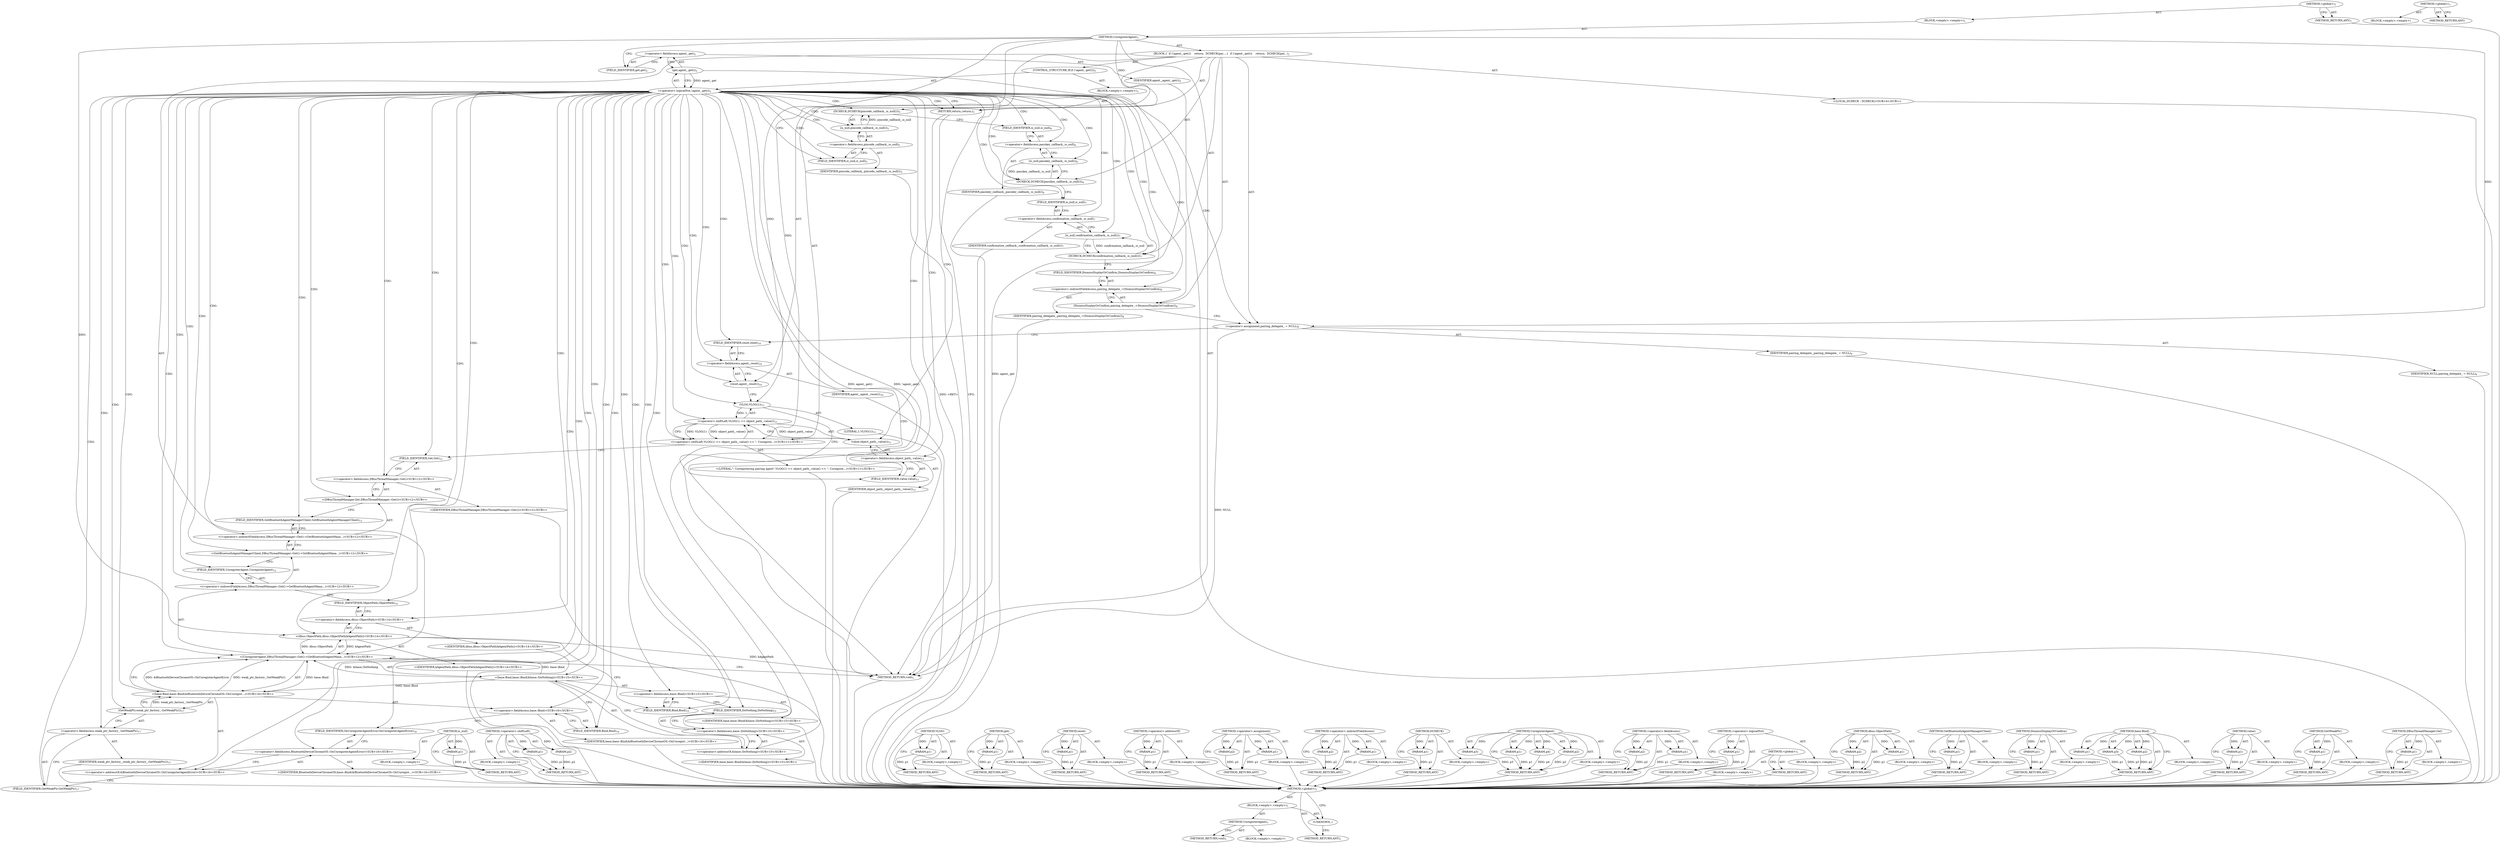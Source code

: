 digraph "&lt;global&gt;" {
vulnerable_194 [label=<(METHOD,GetWeakPtr)>];
vulnerable_195 [label=<(PARAM,p1)>];
vulnerable_196 [label=<(BLOCK,&lt;empty&gt;,&lt;empty&gt;)>];
vulnerable_197 [label=<(METHOD_RETURN,ANY)>];
vulnerable_175 [label=<(METHOD,DBusThreadManager.Get)>];
vulnerable_176 [label=<(PARAM,p1)>];
vulnerable_177 [label=<(BLOCK,&lt;empty&gt;,&lt;empty&gt;)>];
vulnerable_178 [label=<(METHOD_RETURN,ANY)>];
vulnerable_129 [label=<(METHOD,is_null)>];
vulnerable_130 [label=<(PARAM,p1)>];
vulnerable_131 [label=<(BLOCK,&lt;empty&gt;,&lt;empty&gt;)>];
vulnerable_132 [label=<(METHOD_RETURN,ANY)>];
vulnerable_151 [label=<(METHOD,&lt;operator&gt;.shiftLeft)>];
vulnerable_152 [label=<(PARAM,p1)>];
vulnerable_153 [label=<(PARAM,p2)>];
vulnerable_154 [label=<(BLOCK,&lt;empty&gt;,&lt;empty&gt;)>];
vulnerable_155 [label=<(METHOD_RETURN,ANY)>];
vulnerable_6 [label=<(METHOD,&lt;global&gt;)<SUB>1</SUB>>];
vulnerable_7 [label=<(BLOCK,&lt;empty&gt;,&lt;empty&gt;)<SUB>1</SUB>>];
vulnerable_8 [label=<(METHOD,UnregisterAgent)<SUB>1</SUB>>];
vulnerable_9 [label=<(BLOCK,{
  if (!agent_.get())
    return;
  DCHECK(pai...,{
  if (!agent_.get())
    return;
  DCHECK(pai...)<SUB>1</SUB>>];
vulnerable_10 [label=<(CONTROL_STRUCTURE,IF,if (!agent_.get()))<SUB>2</SUB>>];
vulnerable_11 [label=<(&lt;operator&gt;.logicalNot,!agent_.get())<SUB>2</SUB>>];
vulnerable_12 [label=<(get,agent_.get())<SUB>2</SUB>>];
vulnerable_13 [label=<(&lt;operator&gt;.fieldAccess,agent_.get)<SUB>2</SUB>>];
vulnerable_14 [label=<(IDENTIFIER,agent_,agent_.get())<SUB>2</SUB>>];
vulnerable_15 [label=<(FIELD_IDENTIFIER,get,get)<SUB>2</SUB>>];
vulnerable_16 [label=<(BLOCK,&lt;empty&gt;,&lt;empty&gt;)<SUB>3</SUB>>];
vulnerable_17 [label=<(RETURN,return;,return;)<SUB>3</SUB>>];
vulnerable_18 [label="<(LOCAL,DCHECK : DCHECK)<SUB>4</SUB>>"];
vulnerable_19 [label=<(DCHECK,DCHECK(pincode_callback_.is_null()))<SUB>5</SUB>>];
vulnerable_20 [label=<(is_null,pincode_callback_.is_null())<SUB>5</SUB>>];
vulnerable_21 [label=<(&lt;operator&gt;.fieldAccess,pincode_callback_.is_null)<SUB>5</SUB>>];
vulnerable_22 [label=<(IDENTIFIER,pincode_callback_,pincode_callback_.is_null())<SUB>5</SUB>>];
vulnerable_23 [label=<(FIELD_IDENTIFIER,is_null,is_null)<SUB>5</SUB>>];
vulnerable_24 [label=<(DCHECK,DCHECK(passkey_callback_.is_null()))<SUB>6</SUB>>];
vulnerable_25 [label=<(is_null,passkey_callback_.is_null())<SUB>6</SUB>>];
vulnerable_26 [label=<(&lt;operator&gt;.fieldAccess,passkey_callback_.is_null)<SUB>6</SUB>>];
vulnerable_27 [label=<(IDENTIFIER,passkey_callback_,passkey_callback_.is_null())<SUB>6</SUB>>];
vulnerable_28 [label=<(FIELD_IDENTIFIER,is_null,is_null)<SUB>6</SUB>>];
vulnerable_29 [label=<(DCHECK,DCHECK(confirmation_callback_.is_null()))<SUB>7</SUB>>];
vulnerable_30 [label=<(is_null,confirmation_callback_.is_null())<SUB>7</SUB>>];
vulnerable_31 [label=<(&lt;operator&gt;.fieldAccess,confirmation_callback_.is_null)<SUB>7</SUB>>];
vulnerable_32 [label=<(IDENTIFIER,confirmation_callback_,confirmation_callback_.is_null())<SUB>7</SUB>>];
vulnerable_33 [label=<(FIELD_IDENTIFIER,is_null,is_null)<SUB>7</SUB>>];
vulnerable_34 [label=<(DismissDisplayOrConfirm,pairing_delegate_-&gt;DismissDisplayOrConfirm())<SUB>8</SUB>>];
vulnerable_35 [label=<(&lt;operator&gt;.indirectFieldAccess,pairing_delegate_-&gt;DismissDisplayOrConfirm)<SUB>8</SUB>>];
vulnerable_36 [label=<(IDENTIFIER,pairing_delegate_,pairing_delegate_-&gt;DismissDisplayOrConfirm())<SUB>8</SUB>>];
vulnerable_37 [label=<(FIELD_IDENTIFIER,DismissDisplayOrConfirm,DismissDisplayOrConfirm)<SUB>8</SUB>>];
vulnerable_38 [label=<(&lt;operator&gt;.assignment,pairing_delegate_ = NULL)<SUB>9</SUB>>];
vulnerable_39 [label=<(IDENTIFIER,pairing_delegate_,pairing_delegate_ = NULL)<SUB>9</SUB>>];
vulnerable_40 [label=<(IDENTIFIER,NULL,pairing_delegate_ = NULL)<SUB>9</SUB>>];
vulnerable_41 [label=<(reset,agent_.reset())<SUB>10</SUB>>];
vulnerable_42 [label=<(&lt;operator&gt;.fieldAccess,agent_.reset)<SUB>10</SUB>>];
vulnerable_43 [label=<(IDENTIFIER,agent_,agent_.reset())<SUB>10</SUB>>];
vulnerable_44 [label=<(FIELD_IDENTIFIER,reset,reset)<SUB>10</SUB>>];
vulnerable_45 [label="<(&lt;operator&gt;.shiftLeft,VLOG(1) &lt;&lt; object_path_.value() &lt;&lt; &quot;: Unregiste...)<SUB>11</SUB>>"];
vulnerable_46 [label=<(&lt;operator&gt;.shiftLeft,VLOG(1) &lt;&lt; object_path_.value())<SUB>11</SUB>>];
vulnerable_47 [label=<(VLOG,VLOG(1))<SUB>11</SUB>>];
vulnerable_48 [label=<(LITERAL,1,VLOG(1))<SUB>11</SUB>>];
vulnerable_49 [label=<(value,object_path_.value())<SUB>11</SUB>>];
vulnerable_50 [label=<(&lt;operator&gt;.fieldAccess,object_path_.value)<SUB>11</SUB>>];
vulnerable_51 [label=<(IDENTIFIER,object_path_,object_path_.value())<SUB>11</SUB>>];
vulnerable_52 [label=<(FIELD_IDENTIFIER,value,value)<SUB>11</SUB>>];
vulnerable_53 [label="<(LITERAL,&quot;: Unregistering pairing agent&quot;,VLOG(1) &lt;&lt; object_path_.value() &lt;&lt; &quot;: Unregiste...)<SUB>11</SUB>>"];
vulnerable_54 [label="<(UnregisterAgent,DBusThreadManager::Get()-&gt;GetBluetoothAgentMana...)<SUB>12</SUB>>"];
vulnerable_55 [label="<(&lt;operator&gt;.indirectFieldAccess,DBusThreadManager::Get()-&gt;GetBluetoothAgentMana...)<SUB>12</SUB>>"];
vulnerable_56 [label="<(GetBluetoothAgentManagerClient,DBusThreadManager::Get()-&gt;GetBluetoothAgentMana...)<SUB>12</SUB>>"];
vulnerable_57 [label="<(&lt;operator&gt;.indirectFieldAccess,DBusThreadManager::Get()-&gt;GetBluetoothAgentMana...)<SUB>12</SUB>>"];
vulnerable_58 [label="<(DBusThreadManager.Get,DBusThreadManager::Get())<SUB>12</SUB>>"];
vulnerable_59 [label="<(&lt;operator&gt;.fieldAccess,DBusThreadManager::Get)<SUB>12</SUB>>"];
vulnerable_60 [label="<(IDENTIFIER,DBusThreadManager,DBusThreadManager::Get())<SUB>12</SUB>>"];
vulnerable_61 [label=<(FIELD_IDENTIFIER,Get,Get)<SUB>12</SUB>>];
vulnerable_62 [label=<(FIELD_IDENTIFIER,GetBluetoothAgentManagerClient,GetBluetoothAgentManagerClient)<SUB>12</SUB>>];
vulnerable_63 [label=<(FIELD_IDENTIFIER,UnregisterAgent,UnregisterAgent)<SUB>12</SUB>>];
vulnerable_64 [label="<(dbus.ObjectPath,dbus::ObjectPath(kAgentPath))<SUB>14</SUB>>"];
vulnerable_65 [label="<(&lt;operator&gt;.fieldAccess,dbus::ObjectPath)<SUB>14</SUB>>"];
vulnerable_66 [label="<(IDENTIFIER,dbus,dbus::ObjectPath(kAgentPath))<SUB>14</SUB>>"];
vulnerable_67 [label=<(FIELD_IDENTIFIER,ObjectPath,ObjectPath)<SUB>14</SUB>>];
vulnerable_68 [label="<(IDENTIFIER,kAgentPath,dbus::ObjectPath(kAgentPath))<SUB>14</SUB>>"];
vulnerable_69 [label="<(base.Bind,base::Bind(&amp;base::DoNothing))<SUB>15</SUB>>"];
vulnerable_70 [label="<(&lt;operator&gt;.fieldAccess,base::Bind)<SUB>15</SUB>>"];
vulnerable_71 [label="<(IDENTIFIER,base,base::Bind(&amp;base::DoNothing))<SUB>15</SUB>>"];
vulnerable_72 [label=<(FIELD_IDENTIFIER,Bind,Bind)<SUB>15</SUB>>];
vulnerable_73 [label="<(&lt;operator&gt;.addressOf,&amp;base::DoNothing)<SUB>15</SUB>>"];
vulnerable_74 [label="<(&lt;operator&gt;.fieldAccess,base::DoNothing)<SUB>15</SUB>>"];
vulnerable_75 [label="<(IDENTIFIER,base,base::Bind(&amp;base::DoNothing))<SUB>15</SUB>>"];
vulnerable_76 [label=<(FIELD_IDENTIFIER,DoNothing,DoNothing)<SUB>15</SUB>>];
vulnerable_77 [label="<(base.Bind,base::Bind(&amp;BluetoothDeviceChromeOS::OnUnregist...)<SUB>16</SUB>>"];
vulnerable_78 [label="<(&lt;operator&gt;.fieldAccess,base::Bind)<SUB>16</SUB>>"];
vulnerable_79 [label="<(IDENTIFIER,base,base::Bind(&amp;BluetoothDeviceChromeOS::OnUnregist...)<SUB>16</SUB>>"];
vulnerable_80 [label=<(FIELD_IDENTIFIER,Bind,Bind)<SUB>16</SUB>>];
vulnerable_81 [label="<(&lt;operator&gt;.addressOf,&amp;BluetoothDeviceChromeOS::OnUnregisterAgentError)<SUB>16</SUB>>"];
vulnerable_82 [label="<(&lt;operator&gt;.fieldAccess,BluetoothDeviceChromeOS::OnUnregisterAgentError)<SUB>16</SUB>>"];
vulnerable_83 [label="<(IDENTIFIER,BluetoothDeviceChromeOS,base::Bind(&amp;BluetoothDeviceChromeOS::OnUnregist...)<SUB>16</SUB>>"];
vulnerable_84 [label=<(FIELD_IDENTIFIER,OnUnregisterAgentError,OnUnregisterAgentError)<SUB>16</SUB>>];
vulnerable_85 [label=<(GetWeakPtr,weak_ptr_factory_.GetWeakPtr())<SUB>17</SUB>>];
vulnerable_86 [label=<(&lt;operator&gt;.fieldAccess,weak_ptr_factory_.GetWeakPtr)<SUB>17</SUB>>];
vulnerable_87 [label=<(IDENTIFIER,weak_ptr_factory_,weak_ptr_factory_.GetWeakPtr())<SUB>17</SUB>>];
vulnerable_88 [label=<(FIELD_IDENTIFIER,GetWeakPtr,GetWeakPtr)<SUB>17</SUB>>];
vulnerable_89 [label=<(METHOD_RETURN,void)<SUB>1</SUB>>];
vulnerable_91 [label=<(METHOD_RETURN,ANY)<SUB>1</SUB>>];
vulnerable_156 [label=<(METHOD,VLOG)>];
vulnerable_157 [label=<(PARAM,p1)>];
vulnerable_158 [label=<(BLOCK,&lt;empty&gt;,&lt;empty&gt;)>];
vulnerable_159 [label=<(METHOD_RETURN,ANY)>];
vulnerable_116 [label=<(METHOD,get)>];
vulnerable_117 [label=<(PARAM,p1)>];
vulnerable_118 [label=<(BLOCK,&lt;empty&gt;,&lt;empty&gt;)>];
vulnerable_119 [label=<(METHOD_RETURN,ANY)>];
vulnerable_147 [label=<(METHOD,reset)>];
vulnerable_148 [label=<(PARAM,p1)>];
vulnerable_149 [label=<(BLOCK,&lt;empty&gt;,&lt;empty&gt;)>];
vulnerable_150 [label=<(METHOD_RETURN,ANY)>];
vulnerable_190 [label=<(METHOD,&lt;operator&gt;.addressOf)>];
vulnerable_191 [label=<(PARAM,p1)>];
vulnerable_192 [label=<(BLOCK,&lt;empty&gt;,&lt;empty&gt;)>];
vulnerable_193 [label=<(METHOD_RETURN,ANY)>];
vulnerable_142 [label=<(METHOD,&lt;operator&gt;.assignment)>];
vulnerable_143 [label=<(PARAM,p1)>];
vulnerable_144 [label=<(PARAM,p2)>];
vulnerable_145 [label=<(BLOCK,&lt;empty&gt;,&lt;empty&gt;)>];
vulnerable_146 [label=<(METHOD_RETURN,ANY)>];
vulnerable_137 [label=<(METHOD,&lt;operator&gt;.indirectFieldAccess)>];
vulnerable_138 [label=<(PARAM,p1)>];
vulnerable_139 [label=<(PARAM,p2)>];
vulnerable_140 [label=<(BLOCK,&lt;empty&gt;,&lt;empty&gt;)>];
vulnerable_141 [label=<(METHOD_RETURN,ANY)>];
vulnerable_125 [label=<(METHOD,DCHECK)>];
vulnerable_126 [label=<(PARAM,p1)>];
vulnerable_127 [label=<(BLOCK,&lt;empty&gt;,&lt;empty&gt;)>];
vulnerable_128 [label=<(METHOD_RETURN,ANY)>];
vulnerable_164 [label=<(METHOD,UnregisterAgent)>];
vulnerable_165 [label=<(PARAM,p1)>];
vulnerable_166 [label=<(PARAM,p2)>];
vulnerable_167 [label=<(PARAM,p3)>];
vulnerable_168 [label=<(PARAM,p4)>];
vulnerable_169 [label=<(BLOCK,&lt;empty&gt;,&lt;empty&gt;)>];
vulnerable_170 [label=<(METHOD_RETURN,ANY)>];
vulnerable_120 [label=<(METHOD,&lt;operator&gt;.fieldAccess)>];
vulnerable_121 [label=<(PARAM,p1)>];
vulnerable_122 [label=<(PARAM,p2)>];
vulnerable_123 [label=<(BLOCK,&lt;empty&gt;,&lt;empty&gt;)>];
vulnerable_124 [label=<(METHOD_RETURN,ANY)>];
vulnerable_112 [label=<(METHOD,&lt;operator&gt;.logicalNot)>];
vulnerable_113 [label=<(PARAM,p1)>];
vulnerable_114 [label=<(BLOCK,&lt;empty&gt;,&lt;empty&gt;)>];
vulnerable_115 [label=<(METHOD_RETURN,ANY)>];
vulnerable_106 [label=<(METHOD,&lt;global&gt;)<SUB>1</SUB>>];
vulnerable_107 [label=<(BLOCK,&lt;empty&gt;,&lt;empty&gt;)>];
vulnerable_108 [label=<(METHOD_RETURN,ANY)>];
vulnerable_179 [label=<(METHOD,dbus.ObjectPath)>];
vulnerable_180 [label=<(PARAM,p1)>];
vulnerable_181 [label=<(PARAM,p2)>];
vulnerable_182 [label=<(BLOCK,&lt;empty&gt;,&lt;empty&gt;)>];
vulnerable_183 [label=<(METHOD_RETURN,ANY)>];
vulnerable_171 [label=<(METHOD,GetBluetoothAgentManagerClient)>];
vulnerable_172 [label=<(PARAM,p1)>];
vulnerable_173 [label=<(BLOCK,&lt;empty&gt;,&lt;empty&gt;)>];
vulnerable_174 [label=<(METHOD_RETURN,ANY)>];
vulnerable_133 [label=<(METHOD,DismissDisplayOrConfirm)>];
vulnerable_134 [label=<(PARAM,p1)>];
vulnerable_135 [label=<(BLOCK,&lt;empty&gt;,&lt;empty&gt;)>];
vulnerable_136 [label=<(METHOD_RETURN,ANY)>];
vulnerable_184 [label=<(METHOD,base.Bind)>];
vulnerable_185 [label=<(PARAM,p1)>];
vulnerable_186 [label=<(PARAM,p2)>];
vulnerable_187 [label=<(PARAM,p3)>];
vulnerable_188 [label=<(BLOCK,&lt;empty&gt;,&lt;empty&gt;)>];
vulnerable_189 [label=<(METHOD_RETURN,ANY)>];
vulnerable_160 [label=<(METHOD,value)>];
vulnerable_161 [label=<(PARAM,p1)>];
vulnerable_162 [label=<(BLOCK,&lt;empty&gt;,&lt;empty&gt;)>];
vulnerable_163 [label=<(METHOD_RETURN,ANY)>];
fixed_6 [label=<(METHOD,&lt;global&gt;)<SUB>1</SUB>>];
fixed_7 [label=<(BLOCK,&lt;empty&gt;,&lt;empty&gt;)<SUB>1</SUB>>];
fixed_8 [label=<(METHOD,UnregisterAgent)<SUB>1</SUB>>];
fixed_9 [label=<(BLOCK,&lt;empty&gt;,&lt;empty&gt;)>];
fixed_10 [label=<(METHOD_RETURN,void)<SUB>1</SUB>>];
fixed_12 [label=<(UNKNOWN,,)>];
fixed_13 [label=<(METHOD_RETURN,ANY)<SUB>1</SUB>>];
fixed_20 [label=<(METHOD,&lt;global&gt;)<SUB>1</SUB>>];
fixed_21 [label=<(BLOCK,&lt;empty&gt;,&lt;empty&gt;)>];
fixed_22 [label=<(METHOD_RETURN,ANY)>];
vulnerable_194 -> vulnerable_195  [key=0, label="AST: "];
vulnerable_194 -> vulnerable_195  [key=1, label="DDG: "];
vulnerable_194 -> vulnerable_196  [key=0, label="AST: "];
vulnerable_194 -> vulnerable_197  [key=0, label="AST: "];
vulnerable_194 -> vulnerable_197  [key=1, label="CFG: "];
vulnerable_195 -> vulnerable_197  [key=0, label="DDG: p1"];
vulnerable_196 -> fixed_6  [key=0];
vulnerable_197 -> fixed_6  [key=0];
vulnerable_175 -> vulnerable_176  [key=0, label="AST: "];
vulnerable_175 -> vulnerable_176  [key=1, label="DDG: "];
vulnerable_175 -> vulnerable_177  [key=0, label="AST: "];
vulnerable_175 -> vulnerable_178  [key=0, label="AST: "];
vulnerable_175 -> vulnerable_178  [key=1, label="CFG: "];
vulnerable_176 -> vulnerable_178  [key=0, label="DDG: p1"];
vulnerable_177 -> fixed_6  [key=0];
vulnerable_178 -> fixed_6  [key=0];
vulnerable_129 -> vulnerable_130  [key=0, label="AST: "];
vulnerable_129 -> vulnerable_130  [key=1, label="DDG: "];
vulnerable_129 -> vulnerable_131  [key=0, label="AST: "];
vulnerable_129 -> vulnerable_132  [key=0, label="AST: "];
vulnerable_129 -> vulnerable_132  [key=1, label="CFG: "];
vulnerable_130 -> vulnerable_132  [key=0, label="DDG: p1"];
vulnerable_131 -> fixed_6  [key=0];
vulnerable_132 -> fixed_6  [key=0];
vulnerable_151 -> vulnerable_152  [key=0, label="AST: "];
vulnerable_151 -> vulnerable_152  [key=1, label="DDG: "];
vulnerable_151 -> vulnerable_154  [key=0, label="AST: "];
vulnerable_151 -> vulnerable_153  [key=0, label="AST: "];
vulnerable_151 -> vulnerable_153  [key=1, label="DDG: "];
vulnerable_151 -> vulnerable_155  [key=0, label="AST: "];
vulnerable_151 -> vulnerable_155  [key=1, label="CFG: "];
vulnerable_152 -> vulnerable_155  [key=0, label="DDG: p1"];
vulnerable_153 -> vulnerable_155  [key=0, label="DDG: p2"];
vulnerable_154 -> fixed_6  [key=0];
vulnerable_155 -> fixed_6  [key=0];
vulnerable_6 -> vulnerable_7  [key=0, label="AST: "];
vulnerable_6 -> vulnerable_91  [key=0, label="AST: "];
vulnerable_6 -> vulnerable_91  [key=1, label="CFG: "];
vulnerable_7 -> vulnerable_8  [key=0, label="AST: "];
vulnerable_8 -> vulnerable_9  [key=0, label="AST: "];
vulnerable_8 -> vulnerable_89  [key=0, label="AST: "];
vulnerable_8 -> vulnerable_15  [key=0, label="CFG: "];
vulnerable_8 -> vulnerable_38  [key=0, label="DDG: "];
vulnerable_8 -> vulnerable_45  [key=0, label="DDG: "];
vulnerable_8 -> vulnerable_17  [key=0, label="DDG: "];
vulnerable_8 -> vulnerable_64  [key=0, label="DDG: "];
vulnerable_8 -> vulnerable_47  [key=0, label="DDG: "];
vulnerable_9 -> vulnerable_10  [key=0, label="AST: "];
vulnerable_9 -> vulnerable_18  [key=0, label="AST: "];
vulnerable_9 -> vulnerable_19  [key=0, label="AST: "];
vulnerable_9 -> vulnerable_24  [key=0, label="AST: "];
vulnerable_9 -> vulnerable_29  [key=0, label="AST: "];
vulnerable_9 -> vulnerable_34  [key=0, label="AST: "];
vulnerable_9 -> vulnerable_38  [key=0, label="AST: "];
vulnerable_9 -> vulnerable_41  [key=0, label="AST: "];
vulnerable_9 -> vulnerable_45  [key=0, label="AST: "];
vulnerable_9 -> vulnerable_54  [key=0, label="AST: "];
vulnerable_10 -> vulnerable_11  [key=0, label="AST: "];
vulnerable_10 -> vulnerable_16  [key=0, label="AST: "];
vulnerable_11 -> vulnerable_12  [key=0, label="AST: "];
vulnerable_11 -> vulnerable_17  [key=0, label="CFG: "];
vulnerable_11 -> vulnerable_17  [key=1, label="CDG: "];
vulnerable_11 -> vulnerable_23  [key=0, label="CFG: "];
vulnerable_11 -> vulnerable_23  [key=1, label="CDG: "];
vulnerable_11 -> vulnerable_89  [key=0, label="DDG: agent_.get()"];
vulnerable_11 -> vulnerable_89  [key=1, label="DDG: !agent_.get()"];
vulnerable_11 -> vulnerable_47  [key=0, label="CDG: "];
vulnerable_11 -> vulnerable_30  [key=0, label="CDG: "];
vulnerable_11 -> vulnerable_34  [key=0, label="CDG: "];
vulnerable_11 -> vulnerable_21  [key=0, label="CDG: "];
vulnerable_11 -> vulnerable_49  [key=0, label="CDG: "];
vulnerable_11 -> vulnerable_73  [key=0, label="CDG: "];
vulnerable_11 -> vulnerable_26  [key=0, label="CDG: "];
vulnerable_11 -> vulnerable_77  [key=0, label="CDG: "];
vulnerable_11 -> vulnerable_64  [key=0, label="CDG: "];
vulnerable_11 -> vulnerable_42  [key=0, label="CDG: "];
vulnerable_11 -> vulnerable_57  [key=0, label="CDG: "];
vulnerable_11 -> vulnerable_19  [key=0, label="CDG: "];
vulnerable_11 -> vulnerable_28  [key=0, label="CDG: "];
vulnerable_11 -> vulnerable_52  [key=0, label="CDG: "];
vulnerable_11 -> vulnerable_37  [key=0, label="CDG: "];
vulnerable_11 -> vulnerable_46  [key=0, label="CDG: "];
vulnerable_11 -> vulnerable_81  [key=0, label="CDG: "];
vulnerable_11 -> vulnerable_84  [key=0, label="CDG: "];
vulnerable_11 -> vulnerable_20  [key=0, label="CDG: "];
vulnerable_11 -> vulnerable_85  [key=0, label="CDG: "];
vulnerable_11 -> vulnerable_38  [key=0, label="CDG: "];
vulnerable_11 -> vulnerable_25  [key=0, label="CDG: "];
vulnerable_11 -> vulnerable_72  [key=0, label="CDG: "];
vulnerable_11 -> vulnerable_56  [key=0, label="CDG: "];
vulnerable_11 -> vulnerable_69  [key=0, label="CDG: "];
vulnerable_11 -> vulnerable_67  [key=0, label="CDG: "];
vulnerable_11 -> vulnerable_74  [key=0, label="CDG: "];
vulnerable_11 -> vulnerable_45  [key=0, label="CDG: "];
vulnerable_11 -> vulnerable_29  [key=0, label="CDG: "];
vulnerable_11 -> vulnerable_76  [key=0, label="CDG: "];
vulnerable_11 -> vulnerable_65  [key=0, label="CDG: "];
vulnerable_11 -> vulnerable_50  [key=0, label="CDG: "];
vulnerable_11 -> vulnerable_59  [key=0, label="CDG: "];
vulnerable_11 -> vulnerable_44  [key=0, label="CDG: "];
vulnerable_11 -> vulnerable_35  [key=0, label="CDG: "];
vulnerable_11 -> vulnerable_82  [key=0, label="CDG: "];
vulnerable_11 -> vulnerable_54  [key=0, label="CDG: "];
vulnerable_11 -> vulnerable_24  [key=0, label="CDG: "];
vulnerable_11 -> vulnerable_80  [key=0, label="CDG: "];
vulnerable_11 -> vulnerable_58  [key=0, label="CDG: "];
vulnerable_11 -> vulnerable_33  [key=0, label="CDG: "];
vulnerable_11 -> vulnerable_61  [key=0, label="CDG: "];
vulnerable_11 -> vulnerable_88  [key=0, label="CDG: "];
vulnerable_11 -> vulnerable_41  [key=0, label="CDG: "];
vulnerable_11 -> vulnerable_70  [key=0, label="CDG: "];
vulnerable_11 -> vulnerable_63  [key=0, label="CDG: "];
vulnerable_11 -> vulnerable_55  [key=0, label="CDG: "];
vulnerable_11 -> vulnerable_78  [key=0, label="CDG: "];
vulnerable_11 -> vulnerable_62  [key=0, label="CDG: "];
vulnerable_11 -> vulnerable_31  [key=0, label="CDG: "];
vulnerable_11 -> vulnerable_86  [key=0, label="CDG: "];
vulnerable_12 -> vulnerable_13  [key=0, label="AST: "];
vulnerable_12 -> vulnerable_11  [key=0, label="CFG: "];
vulnerable_12 -> vulnerable_11  [key=1, label="DDG: agent_.get"];
vulnerable_12 -> vulnerable_89  [key=0, label="DDG: agent_.get"];
vulnerable_13 -> vulnerable_14  [key=0, label="AST: "];
vulnerable_13 -> vulnerable_15  [key=0, label="AST: "];
vulnerable_13 -> vulnerable_12  [key=0, label="CFG: "];
vulnerable_14 -> fixed_6  [key=0];
vulnerable_15 -> vulnerable_13  [key=0, label="CFG: "];
vulnerable_16 -> vulnerable_17  [key=0, label="AST: "];
vulnerable_17 -> vulnerable_89  [key=0, label="CFG: "];
vulnerable_17 -> vulnerable_89  [key=1, label="DDG: &lt;RET&gt;"];
vulnerable_18 -> fixed_6  [key=0];
vulnerable_19 -> vulnerable_20  [key=0, label="AST: "];
vulnerable_19 -> vulnerable_28  [key=0, label="CFG: "];
vulnerable_20 -> vulnerable_21  [key=0, label="AST: "];
vulnerable_20 -> vulnerable_19  [key=0, label="CFG: "];
vulnerable_20 -> vulnerable_19  [key=1, label="DDG: pincode_callback_.is_null"];
vulnerable_21 -> vulnerable_22  [key=0, label="AST: "];
vulnerable_21 -> vulnerable_23  [key=0, label="AST: "];
vulnerable_21 -> vulnerable_20  [key=0, label="CFG: "];
vulnerable_22 -> fixed_6  [key=0];
vulnerable_23 -> vulnerable_21  [key=0, label="CFG: "];
vulnerable_24 -> vulnerable_25  [key=0, label="AST: "];
vulnerable_24 -> vulnerable_33  [key=0, label="CFG: "];
vulnerable_25 -> vulnerable_26  [key=0, label="AST: "];
vulnerable_25 -> vulnerable_24  [key=0, label="CFG: "];
vulnerable_25 -> vulnerable_24  [key=1, label="DDG: passkey_callback_.is_null"];
vulnerable_26 -> vulnerable_27  [key=0, label="AST: "];
vulnerable_26 -> vulnerable_28  [key=0, label="AST: "];
vulnerable_26 -> vulnerable_25  [key=0, label="CFG: "];
vulnerable_27 -> fixed_6  [key=0];
vulnerable_28 -> vulnerable_26  [key=0, label="CFG: "];
vulnerable_29 -> vulnerable_30  [key=0, label="AST: "];
vulnerable_29 -> vulnerable_37  [key=0, label="CFG: "];
vulnerable_30 -> vulnerable_31  [key=0, label="AST: "];
vulnerable_30 -> vulnerable_29  [key=0, label="CFG: "];
vulnerable_30 -> vulnerable_29  [key=1, label="DDG: confirmation_callback_.is_null"];
vulnerable_31 -> vulnerable_32  [key=0, label="AST: "];
vulnerable_31 -> vulnerable_33  [key=0, label="AST: "];
vulnerable_31 -> vulnerable_30  [key=0, label="CFG: "];
vulnerable_32 -> fixed_6  [key=0];
vulnerable_33 -> vulnerable_31  [key=0, label="CFG: "];
vulnerable_34 -> vulnerable_35  [key=0, label="AST: "];
vulnerable_34 -> vulnerable_38  [key=0, label="CFG: "];
vulnerable_35 -> vulnerable_36  [key=0, label="AST: "];
vulnerable_35 -> vulnerable_37  [key=0, label="AST: "];
vulnerable_35 -> vulnerable_34  [key=0, label="CFG: "];
vulnerable_36 -> fixed_6  [key=0];
vulnerable_37 -> vulnerable_35  [key=0, label="CFG: "];
vulnerable_38 -> vulnerable_39  [key=0, label="AST: "];
vulnerable_38 -> vulnerable_40  [key=0, label="AST: "];
vulnerable_38 -> vulnerable_44  [key=0, label="CFG: "];
vulnerable_38 -> vulnerable_89  [key=0, label="DDG: NULL"];
vulnerable_39 -> fixed_6  [key=0];
vulnerable_40 -> fixed_6  [key=0];
vulnerable_41 -> vulnerable_42  [key=0, label="AST: "];
vulnerable_41 -> vulnerable_47  [key=0, label="CFG: "];
vulnerable_42 -> vulnerable_43  [key=0, label="AST: "];
vulnerable_42 -> vulnerable_44  [key=0, label="AST: "];
vulnerable_42 -> vulnerable_41  [key=0, label="CFG: "];
vulnerable_43 -> fixed_6  [key=0];
vulnerable_44 -> vulnerable_42  [key=0, label="CFG: "];
vulnerable_45 -> vulnerable_46  [key=0, label="AST: "];
vulnerable_45 -> vulnerable_53  [key=0, label="AST: "];
vulnerable_45 -> vulnerable_61  [key=0, label="CFG: "];
vulnerable_46 -> vulnerable_47  [key=0, label="AST: "];
vulnerable_46 -> vulnerable_49  [key=0, label="AST: "];
vulnerable_46 -> vulnerable_45  [key=0, label="CFG: "];
vulnerable_46 -> vulnerable_45  [key=1, label="DDG: VLOG(1)"];
vulnerable_46 -> vulnerable_45  [key=2, label="DDG: object_path_.value()"];
vulnerable_47 -> vulnerable_48  [key=0, label="AST: "];
vulnerable_47 -> vulnerable_52  [key=0, label="CFG: "];
vulnerable_47 -> vulnerable_46  [key=0, label="DDG: 1"];
vulnerable_48 -> fixed_6  [key=0];
vulnerable_49 -> vulnerable_50  [key=0, label="AST: "];
vulnerable_49 -> vulnerable_46  [key=0, label="CFG: "];
vulnerable_49 -> vulnerable_46  [key=1, label="DDG: object_path_.value"];
vulnerable_50 -> vulnerable_51  [key=0, label="AST: "];
vulnerable_50 -> vulnerable_52  [key=0, label="AST: "];
vulnerable_50 -> vulnerable_49  [key=0, label="CFG: "];
vulnerable_51 -> fixed_6  [key=0];
vulnerable_52 -> vulnerable_50  [key=0, label="CFG: "];
vulnerable_53 -> fixed_6  [key=0];
vulnerable_54 -> vulnerable_55  [key=0, label="AST: "];
vulnerable_54 -> vulnerable_64  [key=0, label="AST: "];
vulnerable_54 -> vulnerable_69  [key=0, label="AST: "];
vulnerable_54 -> vulnerable_77  [key=0, label="AST: "];
vulnerable_54 -> vulnerable_89  [key=0, label="CFG: "];
vulnerable_55 -> vulnerable_56  [key=0, label="AST: "];
vulnerable_55 -> vulnerable_63  [key=0, label="AST: "];
vulnerable_55 -> vulnerable_67  [key=0, label="CFG: "];
vulnerable_56 -> vulnerable_57  [key=0, label="AST: "];
vulnerable_56 -> vulnerable_63  [key=0, label="CFG: "];
vulnerable_57 -> vulnerable_58  [key=0, label="AST: "];
vulnerable_57 -> vulnerable_62  [key=0, label="AST: "];
vulnerable_57 -> vulnerable_56  [key=0, label="CFG: "];
vulnerable_58 -> vulnerable_59  [key=0, label="AST: "];
vulnerable_58 -> vulnerable_62  [key=0, label="CFG: "];
vulnerable_59 -> vulnerable_60  [key=0, label="AST: "];
vulnerable_59 -> vulnerable_61  [key=0, label="AST: "];
vulnerable_59 -> vulnerable_58  [key=0, label="CFG: "];
vulnerable_60 -> fixed_6  [key=0];
vulnerable_61 -> vulnerable_59  [key=0, label="CFG: "];
vulnerable_62 -> vulnerable_57  [key=0, label="CFG: "];
vulnerable_63 -> vulnerable_55  [key=0, label="CFG: "];
vulnerable_64 -> vulnerable_65  [key=0, label="AST: "];
vulnerable_64 -> vulnerable_68  [key=0, label="AST: "];
vulnerable_64 -> vulnerable_72  [key=0, label="CFG: "];
vulnerable_64 -> vulnerable_89  [key=0, label="DDG: kAgentPath"];
vulnerable_64 -> vulnerable_54  [key=0, label="DDG: dbus::ObjectPath"];
vulnerable_64 -> vulnerable_54  [key=1, label="DDG: kAgentPath"];
vulnerable_65 -> vulnerable_66  [key=0, label="AST: "];
vulnerable_65 -> vulnerable_67  [key=0, label="AST: "];
vulnerable_65 -> vulnerable_64  [key=0, label="CFG: "];
vulnerable_66 -> fixed_6  [key=0];
vulnerable_67 -> vulnerable_65  [key=0, label="CFG: "];
vulnerable_68 -> fixed_6  [key=0];
vulnerable_69 -> vulnerable_70  [key=0, label="AST: "];
vulnerable_69 -> vulnerable_73  [key=0, label="AST: "];
vulnerable_69 -> vulnerable_80  [key=0, label="CFG: "];
vulnerable_69 -> vulnerable_54  [key=0, label="DDG: base::Bind"];
vulnerable_69 -> vulnerable_54  [key=1, label="DDG: &amp;base::DoNothing"];
vulnerable_69 -> vulnerable_77  [key=0, label="DDG: base::Bind"];
vulnerable_70 -> vulnerable_71  [key=0, label="AST: "];
vulnerable_70 -> vulnerable_72  [key=0, label="AST: "];
vulnerable_70 -> vulnerable_76  [key=0, label="CFG: "];
vulnerable_71 -> fixed_6  [key=0];
vulnerable_72 -> vulnerable_70  [key=0, label="CFG: "];
vulnerable_73 -> vulnerable_74  [key=0, label="AST: "];
vulnerable_73 -> vulnerable_69  [key=0, label="CFG: "];
vulnerable_74 -> vulnerable_75  [key=0, label="AST: "];
vulnerable_74 -> vulnerable_76  [key=0, label="AST: "];
vulnerable_74 -> vulnerable_73  [key=0, label="CFG: "];
vulnerable_75 -> fixed_6  [key=0];
vulnerable_76 -> vulnerable_74  [key=0, label="CFG: "];
vulnerable_77 -> vulnerable_78  [key=0, label="AST: "];
vulnerable_77 -> vulnerable_81  [key=0, label="AST: "];
vulnerable_77 -> vulnerable_85  [key=0, label="AST: "];
vulnerable_77 -> vulnerable_54  [key=0, label="CFG: "];
vulnerable_77 -> vulnerable_54  [key=1, label="DDG: base::Bind"];
vulnerable_77 -> vulnerable_54  [key=2, label="DDG: &amp;BluetoothDeviceChromeOS::OnUnregisterAgentError"];
vulnerable_77 -> vulnerable_54  [key=3, label="DDG: weak_ptr_factory_.GetWeakPtr()"];
vulnerable_78 -> vulnerable_79  [key=0, label="AST: "];
vulnerable_78 -> vulnerable_80  [key=0, label="AST: "];
vulnerable_78 -> vulnerable_84  [key=0, label="CFG: "];
vulnerable_79 -> fixed_6  [key=0];
vulnerable_80 -> vulnerable_78  [key=0, label="CFG: "];
vulnerable_81 -> vulnerable_82  [key=0, label="AST: "];
vulnerable_81 -> vulnerable_88  [key=0, label="CFG: "];
vulnerable_82 -> vulnerable_83  [key=0, label="AST: "];
vulnerable_82 -> vulnerable_84  [key=0, label="AST: "];
vulnerable_82 -> vulnerable_81  [key=0, label="CFG: "];
vulnerable_83 -> fixed_6  [key=0];
vulnerable_84 -> vulnerable_82  [key=0, label="CFG: "];
vulnerable_85 -> vulnerable_86  [key=0, label="AST: "];
vulnerable_85 -> vulnerable_77  [key=0, label="CFG: "];
vulnerable_85 -> vulnerable_77  [key=1, label="DDG: weak_ptr_factory_.GetWeakPtr"];
vulnerable_86 -> vulnerable_87  [key=0, label="AST: "];
vulnerable_86 -> vulnerable_88  [key=0, label="AST: "];
vulnerable_86 -> vulnerable_85  [key=0, label="CFG: "];
vulnerable_87 -> fixed_6  [key=0];
vulnerable_88 -> vulnerable_86  [key=0, label="CFG: "];
vulnerable_89 -> fixed_6  [key=0];
vulnerable_91 -> fixed_6  [key=0];
vulnerable_156 -> vulnerable_157  [key=0, label="AST: "];
vulnerable_156 -> vulnerable_157  [key=1, label="DDG: "];
vulnerable_156 -> vulnerable_158  [key=0, label="AST: "];
vulnerable_156 -> vulnerable_159  [key=0, label="AST: "];
vulnerable_156 -> vulnerable_159  [key=1, label="CFG: "];
vulnerable_157 -> vulnerable_159  [key=0, label="DDG: p1"];
vulnerable_158 -> fixed_6  [key=0];
vulnerable_159 -> fixed_6  [key=0];
vulnerable_116 -> vulnerable_117  [key=0, label="AST: "];
vulnerable_116 -> vulnerable_117  [key=1, label="DDG: "];
vulnerable_116 -> vulnerable_118  [key=0, label="AST: "];
vulnerable_116 -> vulnerable_119  [key=0, label="AST: "];
vulnerable_116 -> vulnerable_119  [key=1, label="CFG: "];
vulnerable_117 -> vulnerable_119  [key=0, label="DDG: p1"];
vulnerable_118 -> fixed_6  [key=0];
vulnerable_119 -> fixed_6  [key=0];
vulnerable_147 -> vulnerable_148  [key=0, label="AST: "];
vulnerable_147 -> vulnerable_148  [key=1, label="DDG: "];
vulnerable_147 -> vulnerable_149  [key=0, label="AST: "];
vulnerable_147 -> vulnerable_150  [key=0, label="AST: "];
vulnerable_147 -> vulnerable_150  [key=1, label="CFG: "];
vulnerable_148 -> vulnerable_150  [key=0, label="DDG: p1"];
vulnerable_149 -> fixed_6  [key=0];
vulnerable_150 -> fixed_6  [key=0];
vulnerable_190 -> vulnerable_191  [key=0, label="AST: "];
vulnerable_190 -> vulnerable_191  [key=1, label="DDG: "];
vulnerable_190 -> vulnerable_192  [key=0, label="AST: "];
vulnerable_190 -> vulnerable_193  [key=0, label="AST: "];
vulnerable_190 -> vulnerable_193  [key=1, label="CFG: "];
vulnerable_191 -> vulnerable_193  [key=0, label="DDG: p1"];
vulnerable_192 -> fixed_6  [key=0];
vulnerable_193 -> fixed_6  [key=0];
vulnerable_142 -> vulnerable_143  [key=0, label="AST: "];
vulnerable_142 -> vulnerable_143  [key=1, label="DDG: "];
vulnerable_142 -> vulnerable_145  [key=0, label="AST: "];
vulnerable_142 -> vulnerable_144  [key=0, label="AST: "];
vulnerable_142 -> vulnerable_144  [key=1, label="DDG: "];
vulnerable_142 -> vulnerable_146  [key=0, label="AST: "];
vulnerable_142 -> vulnerable_146  [key=1, label="CFG: "];
vulnerable_143 -> vulnerable_146  [key=0, label="DDG: p1"];
vulnerable_144 -> vulnerable_146  [key=0, label="DDG: p2"];
vulnerable_145 -> fixed_6  [key=0];
vulnerable_146 -> fixed_6  [key=0];
vulnerable_137 -> vulnerable_138  [key=0, label="AST: "];
vulnerable_137 -> vulnerable_138  [key=1, label="DDG: "];
vulnerable_137 -> vulnerable_140  [key=0, label="AST: "];
vulnerable_137 -> vulnerable_139  [key=0, label="AST: "];
vulnerable_137 -> vulnerable_139  [key=1, label="DDG: "];
vulnerable_137 -> vulnerable_141  [key=0, label="AST: "];
vulnerable_137 -> vulnerable_141  [key=1, label="CFG: "];
vulnerable_138 -> vulnerable_141  [key=0, label="DDG: p1"];
vulnerable_139 -> vulnerable_141  [key=0, label="DDG: p2"];
vulnerable_140 -> fixed_6  [key=0];
vulnerable_141 -> fixed_6  [key=0];
vulnerable_125 -> vulnerable_126  [key=0, label="AST: "];
vulnerable_125 -> vulnerable_126  [key=1, label="DDG: "];
vulnerable_125 -> vulnerable_127  [key=0, label="AST: "];
vulnerable_125 -> vulnerable_128  [key=0, label="AST: "];
vulnerable_125 -> vulnerable_128  [key=1, label="CFG: "];
vulnerable_126 -> vulnerable_128  [key=0, label="DDG: p1"];
vulnerable_127 -> fixed_6  [key=0];
vulnerable_128 -> fixed_6  [key=0];
vulnerable_164 -> vulnerable_165  [key=0, label="AST: "];
vulnerable_164 -> vulnerable_165  [key=1, label="DDG: "];
vulnerable_164 -> vulnerable_169  [key=0, label="AST: "];
vulnerable_164 -> vulnerable_166  [key=0, label="AST: "];
vulnerable_164 -> vulnerable_166  [key=1, label="DDG: "];
vulnerable_164 -> vulnerable_170  [key=0, label="AST: "];
vulnerable_164 -> vulnerable_170  [key=1, label="CFG: "];
vulnerable_164 -> vulnerable_167  [key=0, label="AST: "];
vulnerable_164 -> vulnerable_167  [key=1, label="DDG: "];
vulnerable_164 -> vulnerable_168  [key=0, label="AST: "];
vulnerable_164 -> vulnerable_168  [key=1, label="DDG: "];
vulnerable_165 -> vulnerable_170  [key=0, label="DDG: p1"];
vulnerable_166 -> vulnerable_170  [key=0, label="DDG: p2"];
vulnerable_167 -> vulnerable_170  [key=0, label="DDG: p3"];
vulnerable_168 -> vulnerable_170  [key=0, label="DDG: p4"];
vulnerable_169 -> fixed_6  [key=0];
vulnerable_170 -> fixed_6  [key=0];
vulnerable_120 -> vulnerable_121  [key=0, label="AST: "];
vulnerable_120 -> vulnerable_121  [key=1, label="DDG: "];
vulnerable_120 -> vulnerable_123  [key=0, label="AST: "];
vulnerable_120 -> vulnerable_122  [key=0, label="AST: "];
vulnerable_120 -> vulnerable_122  [key=1, label="DDG: "];
vulnerable_120 -> vulnerable_124  [key=0, label="AST: "];
vulnerable_120 -> vulnerable_124  [key=1, label="CFG: "];
vulnerable_121 -> vulnerable_124  [key=0, label="DDG: p1"];
vulnerable_122 -> vulnerable_124  [key=0, label="DDG: p2"];
vulnerable_123 -> fixed_6  [key=0];
vulnerable_124 -> fixed_6  [key=0];
vulnerable_112 -> vulnerable_113  [key=0, label="AST: "];
vulnerable_112 -> vulnerable_113  [key=1, label="DDG: "];
vulnerable_112 -> vulnerable_114  [key=0, label="AST: "];
vulnerable_112 -> vulnerable_115  [key=0, label="AST: "];
vulnerable_112 -> vulnerable_115  [key=1, label="CFG: "];
vulnerable_113 -> vulnerable_115  [key=0, label="DDG: p1"];
vulnerable_114 -> fixed_6  [key=0];
vulnerable_115 -> fixed_6  [key=0];
vulnerable_106 -> vulnerable_107  [key=0, label="AST: "];
vulnerable_106 -> vulnerable_108  [key=0, label="AST: "];
vulnerable_106 -> vulnerable_108  [key=1, label="CFG: "];
vulnerable_107 -> fixed_6  [key=0];
vulnerable_108 -> fixed_6  [key=0];
vulnerable_179 -> vulnerable_180  [key=0, label="AST: "];
vulnerable_179 -> vulnerable_180  [key=1, label="DDG: "];
vulnerable_179 -> vulnerable_182  [key=0, label="AST: "];
vulnerable_179 -> vulnerable_181  [key=0, label="AST: "];
vulnerable_179 -> vulnerable_181  [key=1, label="DDG: "];
vulnerable_179 -> vulnerable_183  [key=0, label="AST: "];
vulnerable_179 -> vulnerable_183  [key=1, label="CFG: "];
vulnerable_180 -> vulnerable_183  [key=0, label="DDG: p1"];
vulnerable_181 -> vulnerable_183  [key=0, label="DDG: p2"];
vulnerable_182 -> fixed_6  [key=0];
vulnerable_183 -> fixed_6  [key=0];
vulnerable_171 -> vulnerable_172  [key=0, label="AST: "];
vulnerable_171 -> vulnerable_172  [key=1, label="DDG: "];
vulnerable_171 -> vulnerable_173  [key=0, label="AST: "];
vulnerable_171 -> vulnerable_174  [key=0, label="AST: "];
vulnerable_171 -> vulnerable_174  [key=1, label="CFG: "];
vulnerable_172 -> vulnerable_174  [key=0, label="DDG: p1"];
vulnerable_173 -> fixed_6  [key=0];
vulnerable_174 -> fixed_6  [key=0];
vulnerable_133 -> vulnerable_134  [key=0, label="AST: "];
vulnerable_133 -> vulnerable_134  [key=1, label="DDG: "];
vulnerable_133 -> vulnerable_135  [key=0, label="AST: "];
vulnerable_133 -> vulnerable_136  [key=0, label="AST: "];
vulnerable_133 -> vulnerable_136  [key=1, label="CFG: "];
vulnerable_134 -> vulnerable_136  [key=0, label="DDG: p1"];
vulnerable_135 -> fixed_6  [key=0];
vulnerable_136 -> fixed_6  [key=0];
vulnerable_184 -> vulnerable_185  [key=0, label="AST: "];
vulnerable_184 -> vulnerable_185  [key=1, label="DDG: "];
vulnerable_184 -> vulnerable_188  [key=0, label="AST: "];
vulnerable_184 -> vulnerable_186  [key=0, label="AST: "];
vulnerable_184 -> vulnerable_186  [key=1, label="DDG: "];
vulnerable_184 -> vulnerable_189  [key=0, label="AST: "];
vulnerable_184 -> vulnerable_189  [key=1, label="CFG: "];
vulnerable_184 -> vulnerable_187  [key=0, label="AST: "];
vulnerable_184 -> vulnerable_187  [key=1, label="DDG: "];
vulnerable_185 -> vulnerable_189  [key=0, label="DDG: p1"];
vulnerable_186 -> vulnerable_189  [key=0, label="DDG: p2"];
vulnerable_187 -> vulnerable_189  [key=0, label="DDG: p3"];
vulnerable_188 -> fixed_6  [key=0];
vulnerable_189 -> fixed_6  [key=0];
vulnerable_160 -> vulnerable_161  [key=0, label="AST: "];
vulnerable_160 -> vulnerable_161  [key=1, label="DDG: "];
vulnerable_160 -> vulnerable_162  [key=0, label="AST: "];
vulnerable_160 -> vulnerable_163  [key=0, label="AST: "];
vulnerable_160 -> vulnerable_163  [key=1, label="CFG: "];
vulnerable_161 -> vulnerable_163  [key=0, label="DDG: p1"];
vulnerable_162 -> fixed_6  [key=0];
vulnerable_163 -> fixed_6  [key=0];
fixed_6 -> fixed_7  [key=0, label="AST: "];
fixed_6 -> fixed_13  [key=0, label="AST: "];
fixed_6 -> fixed_12  [key=0, label="CFG: "];
fixed_7 -> fixed_8  [key=0, label="AST: "];
fixed_7 -> fixed_12  [key=0, label="AST: "];
fixed_8 -> fixed_9  [key=0, label="AST: "];
fixed_8 -> fixed_10  [key=0, label="AST: "];
fixed_8 -> fixed_10  [key=1, label="CFG: "];
fixed_12 -> fixed_13  [key=0, label="CFG: "];
fixed_20 -> fixed_21  [key=0, label="AST: "];
fixed_20 -> fixed_22  [key=0, label="AST: "];
fixed_20 -> fixed_22  [key=1, label="CFG: "];
}
